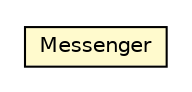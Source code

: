 #!/usr/local/bin/dot
#
# Class diagram 
# Generated by UMLGraph version 5.1 (http://www.umlgraph.org/)
#

digraph G {
	edge [fontname="Helvetica",fontsize=10,labelfontname="Helvetica",labelfontsize=10];
	node [fontname="Helvetica",fontsize=10,shape=plaintext];
	nodesep=0.25;
	ranksep=0.5;
	// com.iluwatar.composite.Messenger
	c26 [label=<<table title="com.iluwatar.composite.Messenger" border="0" cellborder="1" cellspacing="0" cellpadding="2" port="p" bgcolor="lemonChiffon" href="./Messenger.html">
		<tr><td><table border="0" cellspacing="0" cellpadding="1">
<tr><td align="center" balign="center"> Messenger </td></tr>
		</table></td></tr>
		</table>>, fontname="Helvetica", fontcolor="black", fontsize=10.0];
}

